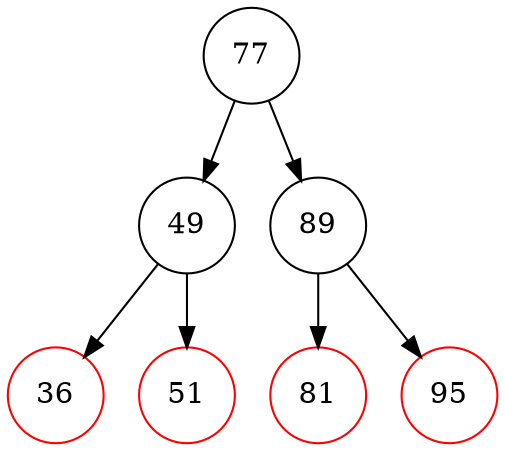 digraph RBTree {
    node [shape=circle];
    "77" [color=black];
    "77" -> "49";
    "49" [color=black];
    "49" -> "36";
    "36" [color=red];
    "49" -> "51";
    "51" [color=red];
    "77" -> "89";
    "89" [color=black];
    "89" -> "81";
    "81" [color=red];
    "89" -> "95";
    "95" [color=red];
}
